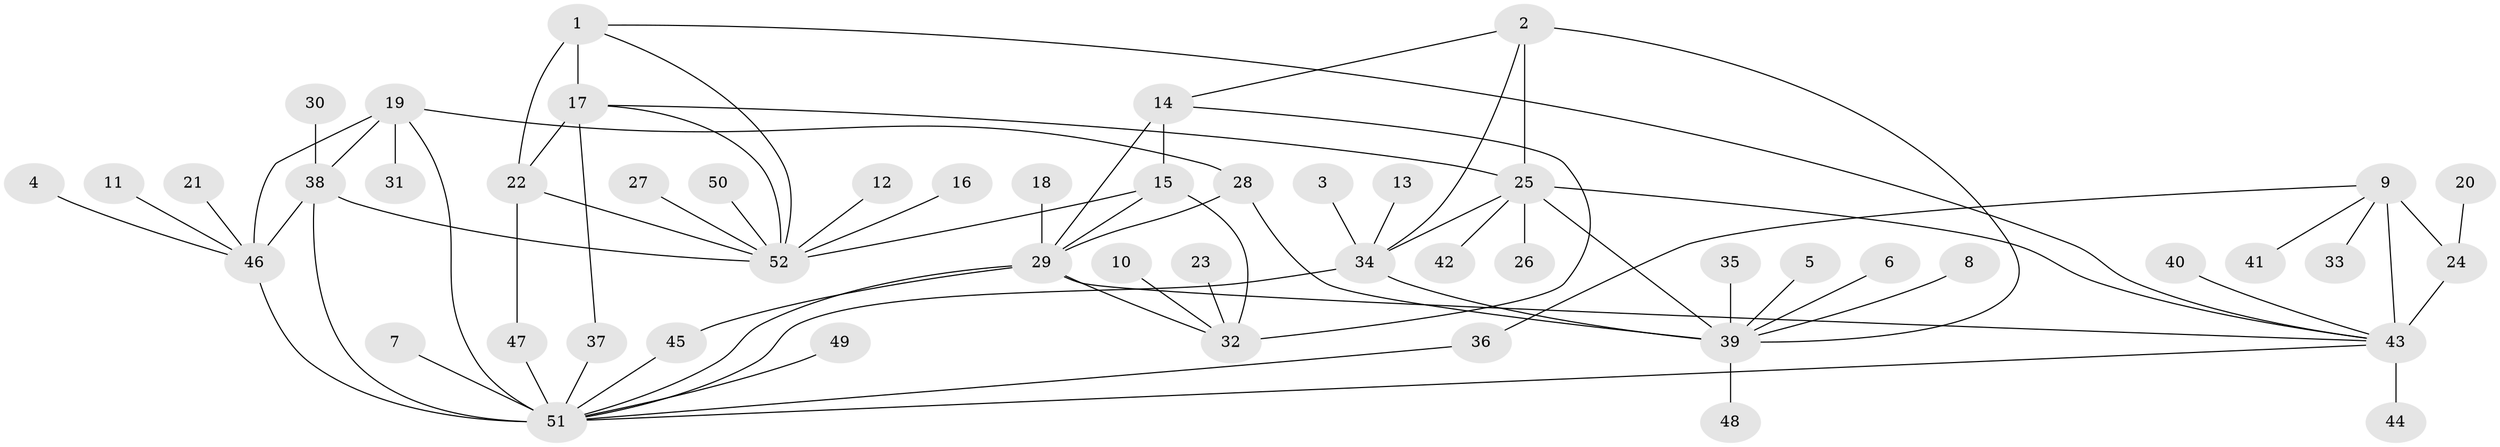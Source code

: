 // original degree distribution, {6: 0.02912621359223301, 8: 0.038834951456310676, 4: 0.038834951456310676, 11: 0.009708737864077669, 7: 0.038834951456310676, 16: 0.009708737864077669, 9: 0.038834951456310676, 5: 0.019417475728155338, 13: 0.009708737864077669, 10: 0.009708737864077669, 2: 0.1553398058252427, 1: 0.5631067961165048, 3: 0.038834951456310676}
// Generated by graph-tools (version 1.1) at 2025/02/03/09/25 03:02:44]
// undirected, 52 vertices, 76 edges
graph export_dot {
graph [start="1"]
  node [color=gray90,style=filled];
  1;
  2;
  3;
  4;
  5;
  6;
  7;
  8;
  9;
  10;
  11;
  12;
  13;
  14;
  15;
  16;
  17;
  18;
  19;
  20;
  21;
  22;
  23;
  24;
  25;
  26;
  27;
  28;
  29;
  30;
  31;
  32;
  33;
  34;
  35;
  36;
  37;
  38;
  39;
  40;
  41;
  42;
  43;
  44;
  45;
  46;
  47;
  48;
  49;
  50;
  51;
  52;
  1 -- 17 [weight=1.0];
  1 -- 22 [weight=2.0];
  1 -- 43 [weight=1.0];
  1 -- 52 [weight=1.0];
  2 -- 14 [weight=1.0];
  2 -- 25 [weight=1.0];
  2 -- 34 [weight=1.0];
  2 -- 39 [weight=2.0];
  3 -- 34 [weight=1.0];
  4 -- 46 [weight=1.0];
  5 -- 39 [weight=1.0];
  6 -- 39 [weight=1.0];
  7 -- 51 [weight=1.0];
  8 -- 39 [weight=1.0];
  9 -- 24 [weight=2.0];
  9 -- 33 [weight=1.0];
  9 -- 36 [weight=1.0];
  9 -- 41 [weight=1.0];
  9 -- 43 [weight=2.0];
  10 -- 32 [weight=1.0];
  11 -- 46 [weight=1.0];
  12 -- 52 [weight=1.0];
  13 -- 34 [weight=1.0];
  14 -- 15 [weight=2.0];
  14 -- 29 [weight=2.0];
  14 -- 32 [weight=2.0];
  15 -- 29 [weight=1.0];
  15 -- 32 [weight=1.0];
  15 -- 52 [weight=2.0];
  16 -- 52 [weight=1.0];
  17 -- 22 [weight=2.0];
  17 -- 25 [weight=1.0];
  17 -- 37 [weight=1.0];
  17 -- 52 [weight=1.0];
  18 -- 29 [weight=1.0];
  19 -- 28 [weight=1.0];
  19 -- 31 [weight=1.0];
  19 -- 38 [weight=2.0];
  19 -- 46 [weight=1.0];
  19 -- 51 [weight=1.0];
  20 -- 24 [weight=1.0];
  21 -- 46 [weight=1.0];
  22 -- 47 [weight=1.0];
  22 -- 52 [weight=2.0];
  23 -- 32 [weight=1.0];
  24 -- 43 [weight=4.0];
  25 -- 26 [weight=1.0];
  25 -- 34 [weight=1.0];
  25 -- 39 [weight=2.0];
  25 -- 42 [weight=1.0];
  25 -- 43 [weight=1.0];
  27 -- 52 [weight=1.0];
  28 -- 29 [weight=1.0];
  28 -- 39 [weight=1.0];
  29 -- 32 [weight=1.0];
  29 -- 43 [weight=1.0];
  29 -- 45 [weight=1.0];
  29 -- 51 [weight=1.0];
  30 -- 38 [weight=1.0];
  34 -- 39 [weight=2.0];
  34 -- 51 [weight=1.0];
  35 -- 39 [weight=1.0];
  36 -- 51 [weight=1.0];
  37 -- 51 [weight=1.0];
  38 -- 46 [weight=2.0];
  38 -- 51 [weight=2.0];
  38 -- 52 [weight=1.0];
  39 -- 48 [weight=1.0];
  40 -- 43 [weight=1.0];
  43 -- 44 [weight=1.0];
  43 -- 51 [weight=1.0];
  45 -- 51 [weight=1.0];
  46 -- 51 [weight=1.0];
  47 -- 51 [weight=2.0];
  49 -- 51 [weight=1.0];
  50 -- 52 [weight=1.0];
}
